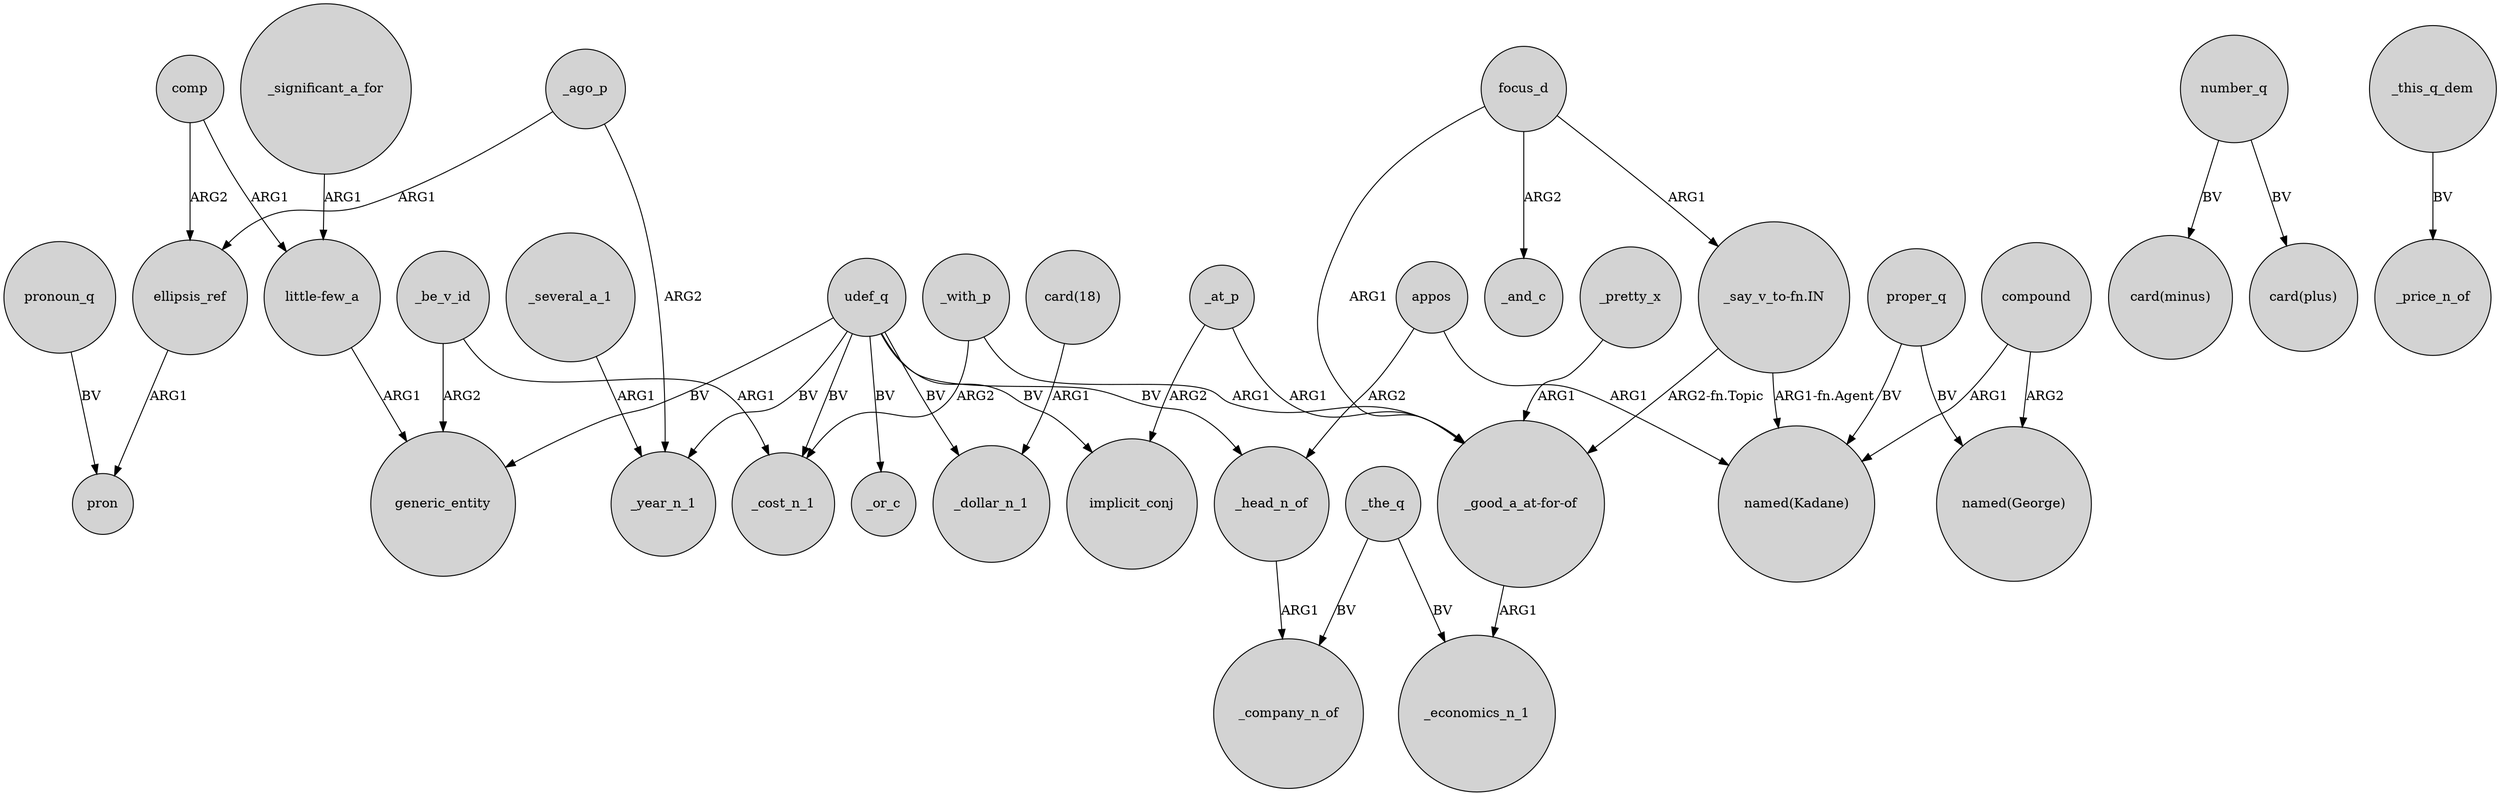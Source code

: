 digraph {
	node [shape=circle style=filled]
	_with_p -> _cost_n_1 [label=ARG2]
	_pretty_x -> "_good_a_at-for-of" [label=ARG1]
	udef_q -> generic_entity [label=BV]
	comp -> ellipsis_ref [label=ARG2]
	_be_v_id -> _cost_n_1 [label=ARG1]
	"card(18)" -> _dollar_n_1 [label=ARG1]
	proper_q -> "named(Kadane)" [label=BV]
	"_say_v_to-fn.IN" -> "named(Kadane)" [label="ARG1-fn.Agent"]
	appos -> _head_n_of [label=ARG2]
	_with_p -> "_good_a_at-for-of" [label=ARG1]
	number_q -> "card(minus)" [label=BV]
	ellipsis_ref -> pron [label=ARG1]
	compound -> "named(George)" [label=ARG2]
	compound -> "named(Kadane)" [label=ARG1]
	udef_q -> _cost_n_1 [label=BV]
	udef_q -> _or_c [label=BV]
	udef_q -> implicit_conj [label=BV]
	focus_d -> _and_c [label=ARG2]
	_the_q -> _company_n_of [label=BV]
	_be_v_id -> generic_entity [label=ARG2]
	"_say_v_to-fn.IN" -> "_good_a_at-for-of" [label="ARG2-fn.Topic"]
	_head_n_of -> _company_n_of [label=ARG1]
	pronoun_q -> pron [label=BV]
	_ago_p -> _year_n_1 [label=ARG2]
	_at_p -> implicit_conj [label=ARG2]
	appos -> "named(Kadane)" [label=ARG1]
	udef_q -> _head_n_of [label=BV]
	comp -> "little-few_a" [label=ARG1]
	proper_q -> "named(George)" [label=BV]
	_this_q_dem -> _price_n_of [label=BV]
	number_q -> "card(plus)" [label=BV]
	focus_d -> "_good_a_at-for-of" [label=ARG1]
	_the_q -> _economics_n_1 [label=BV]
	udef_q -> _year_n_1 [label=BV]
	_at_p -> "_good_a_at-for-of" [label=ARG1]
	_several_a_1 -> _year_n_1 [label=ARG1]
	"_good_a_at-for-of" -> _economics_n_1 [label=ARG1]
	_significant_a_for -> "little-few_a" [label=ARG1]
	_ago_p -> ellipsis_ref [label=ARG1]
	udef_q -> _dollar_n_1 [label=BV]
	focus_d -> "_say_v_to-fn.IN" [label=ARG1]
	"little-few_a" -> generic_entity [label=ARG1]
}
